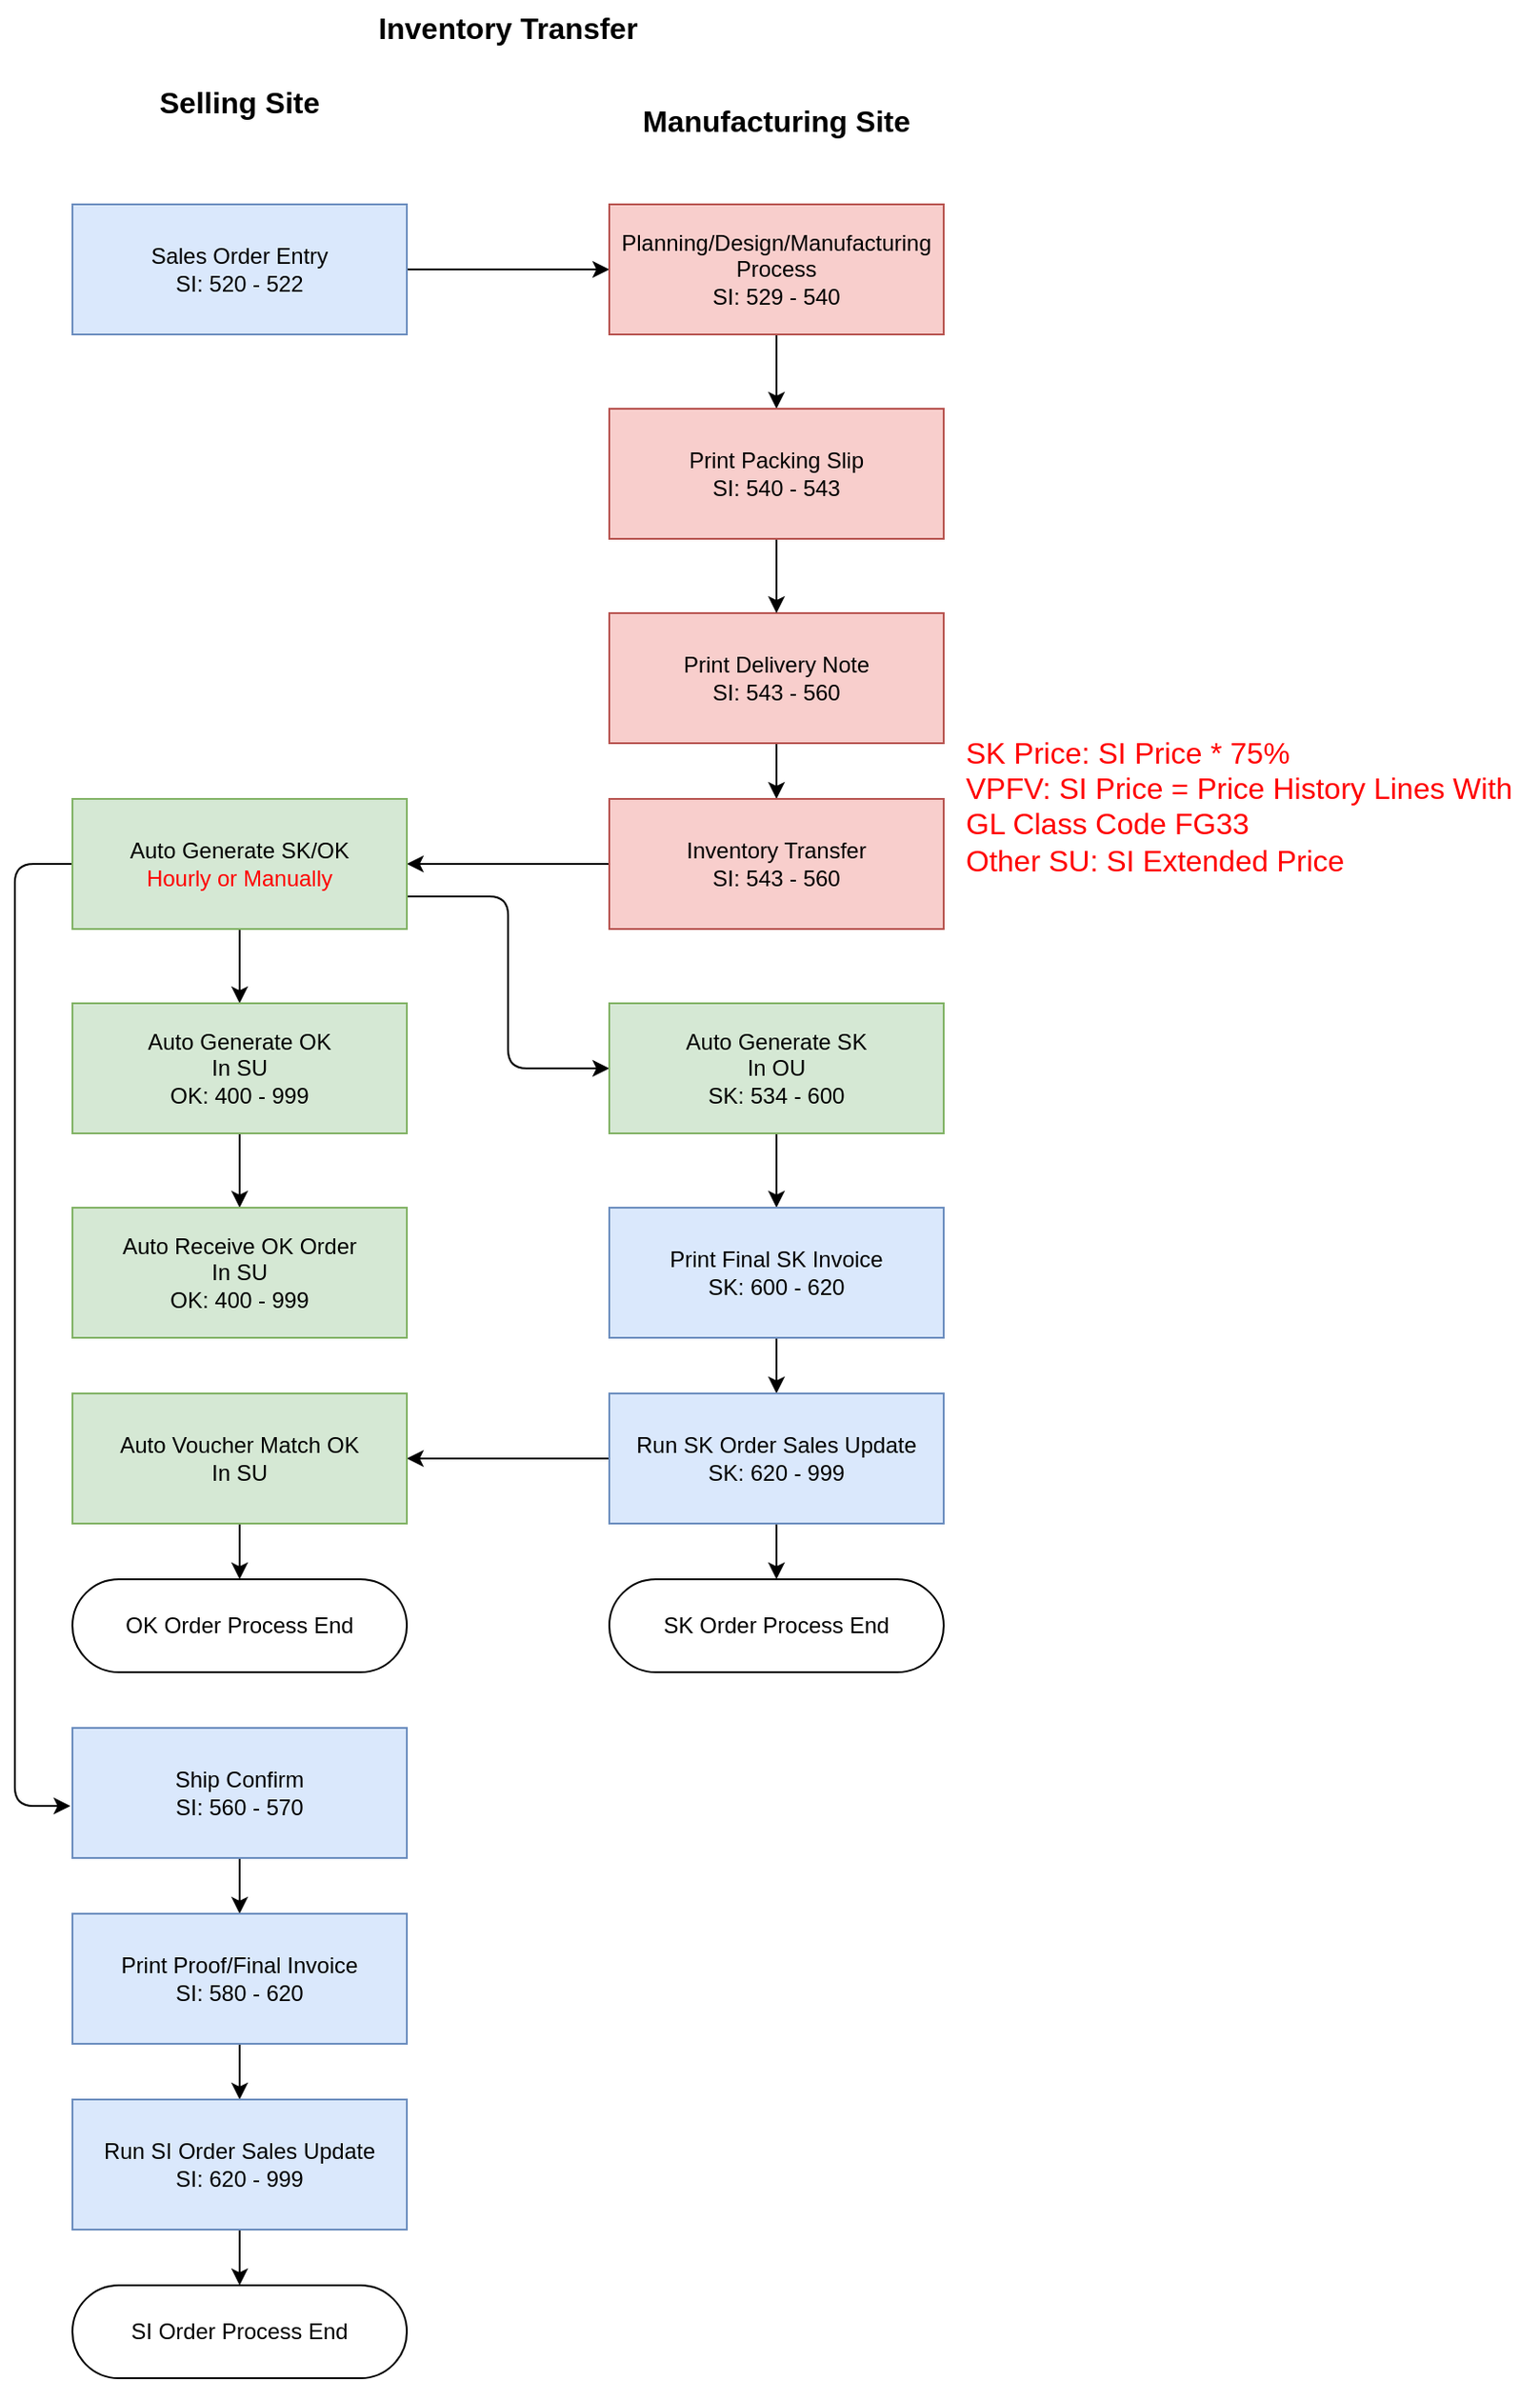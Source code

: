 <mxfile>
    <diagram id="NIP8vCB4eId5Prm6ArUl" name="Page-1">
        <mxGraphModel dx="788" dy="608" grid="1" gridSize="10" guides="1" tooltips="1" connect="1" arrows="1" fold="1" page="1" pageScale="1" pageWidth="827" pageHeight="1169" math="0" shadow="0">
            <root>
                <mxCell id="0"/>
                <mxCell id="1" parent="0"/>
                <mxCell id="4" value="" style="edgeStyle=none;html=1;" parent="1" source="2" target="3" edge="1">
                    <mxGeometry relative="1" as="geometry"/>
                </mxCell>
                <mxCell id="2" value="Sales Order Entry&lt;br&gt;SI: 520 - 522" style="rounded=0;whiteSpace=wrap;html=1;fillColor=#dae8fc;strokeColor=#6c8ebf;" parent="1" vertex="1">
                    <mxGeometry x="51" y="120" width="180" height="70" as="geometry"/>
                </mxCell>
                <mxCell id="53" value="" style="edgeStyle=orthogonalEdgeStyle;html=1;fontFamily=Helvetica;fontSize=16;fontColor=#FF0000;" edge="1" parent="1" source="3" target="52">
                    <mxGeometry relative="1" as="geometry"/>
                </mxCell>
                <mxCell id="3" value="Planning/Design/Manufacturing Process&lt;br&gt;SI: 529 - 540" style="rounded=0;whiteSpace=wrap;html=1;fillColor=#f8cecc;strokeColor=#b85450;" parent="1" vertex="1">
                    <mxGeometry x="340" y="120" width="180" height="70" as="geometry"/>
                </mxCell>
                <mxCell id="8" value="" style="edgeStyle=none;html=1;" edge="1" parent="1" source="5" target="7">
                    <mxGeometry relative="1" as="geometry"/>
                </mxCell>
                <mxCell id="5" value="Print Delivery Note&lt;br&gt;SI: 543 - 560" style="rounded=0;whiteSpace=wrap;html=1;fillColor=#f8cecc;strokeColor=#b85450;" parent="1" vertex="1">
                    <mxGeometry x="340" y="340" width="180" height="70" as="geometry"/>
                </mxCell>
                <mxCell id="10" value="" style="edgeStyle=none;html=1;" edge="1" parent="1" source="7" target="9">
                    <mxGeometry relative="1" as="geometry"/>
                </mxCell>
                <mxCell id="7" value="Inventory Transfer&lt;br&gt;SI: 543 - 560" style="rounded=0;whiteSpace=wrap;html=1;fillColor=#f8cecc;strokeColor=#b85450;" vertex="1" parent="1">
                    <mxGeometry x="340" y="440" width="180" height="70" as="geometry"/>
                </mxCell>
                <mxCell id="12" value="" style="edgeStyle=none;html=1;" edge="1" parent="1" source="9" target="11">
                    <mxGeometry relative="1" as="geometry"/>
                </mxCell>
                <mxCell id="37" style="edgeStyle=orthogonalEdgeStyle;html=1;exitX=0;exitY=0.5;exitDx=0;exitDy=0;fontFamily=Helvetica;fontSize=12;fontColor=default;entryX=-0.006;entryY=0.6;entryDx=0;entryDy=0;entryPerimeter=0;" edge="1" parent="1" source="9" target="35">
                    <mxGeometry relative="1" as="geometry">
                        <mxPoint x="-60" y="836" as="targetPoint"/>
                        <Array as="points">
                            <mxPoint x="20" y="475"/>
                            <mxPoint x="20" y="982"/>
                        </Array>
                    </mxGeometry>
                </mxCell>
                <mxCell id="47" style="edgeStyle=orthogonalEdgeStyle;html=1;entryX=0;entryY=0.5;entryDx=0;entryDy=0;fontFamily=Helvetica;fontSize=16;fontColor=#FF0000;exitX=1;exitY=0.75;exitDx=0;exitDy=0;" edge="1" parent="1" source="9" target="15">
                    <mxGeometry relative="1" as="geometry"/>
                </mxCell>
                <mxCell id="9" value="Auto&amp;nbsp;Generate SK/OK&lt;br&gt;&lt;font color=&quot;#ff0000&quot;&gt;Hourly or Manually&lt;/font&gt;" style="rounded=0;whiteSpace=wrap;html=1;fillColor=#d5e8d4;strokeColor=#82b366;" vertex="1" parent="1">
                    <mxGeometry x="51" y="440" width="180" height="70" as="geometry"/>
                </mxCell>
                <mxCell id="14" value="" style="edgeStyle=none;html=1;" edge="1" parent="1" source="11" target="13">
                    <mxGeometry relative="1" as="geometry"/>
                </mxCell>
                <mxCell id="11" value="Auto&amp;nbsp;Generate OK&lt;br&gt;In SU&lt;br&gt;OK: 400 - 999" style="rounded=0;whiteSpace=wrap;html=1;fillColor=#d5e8d4;strokeColor=#82b366;" vertex="1" parent="1">
                    <mxGeometry x="51" y="550" width="180" height="70" as="geometry"/>
                </mxCell>
                <mxCell id="13" value="Auto Receive OK Order&lt;br&gt;In SU&lt;br&gt;OK: 400 - 999" style="rounded=0;whiteSpace=wrap;html=1;fillColor=#d5e8d4;strokeColor=#82b366;" vertex="1" parent="1">
                    <mxGeometry x="51" y="660" width="180" height="70" as="geometry"/>
                </mxCell>
                <mxCell id="18" value="" style="edgeStyle=none;html=1;" edge="1" parent="1" source="15" target="17">
                    <mxGeometry relative="1" as="geometry"/>
                </mxCell>
                <mxCell id="15" value="Auto&amp;nbsp;Generate SK&lt;br&gt;In OU&lt;br&gt;SK: 534 - 600" style="rounded=0;whiteSpace=wrap;html=1;fillColor=#d5e8d4;strokeColor=#82b366;" vertex="1" parent="1">
                    <mxGeometry x="340" y="550" width="180" height="70" as="geometry"/>
                </mxCell>
                <mxCell id="20" value="" style="edgeStyle=none;html=1;" edge="1" parent="1" source="17" target="19">
                    <mxGeometry relative="1" as="geometry"/>
                </mxCell>
                <mxCell id="17" value="Print Final SK Invoice&lt;br&gt;SK: 600 - 620" style="rounded=0;whiteSpace=wrap;html=1;fillColor=#dae8fc;strokeColor=#6c8ebf;" vertex="1" parent="1">
                    <mxGeometry x="340" y="660" width="180" height="70" as="geometry"/>
                </mxCell>
                <mxCell id="22" value="" style="edgeStyle=none;html=1;" edge="1" parent="1" source="19" target="21">
                    <mxGeometry relative="1" as="geometry"/>
                </mxCell>
                <mxCell id="34" value="" style="edgeStyle=none;html=1;fontFamily=Helvetica;fontSize=12;fontColor=default;" edge="1" parent="1" source="19" target="33">
                    <mxGeometry relative="1" as="geometry"/>
                </mxCell>
                <mxCell id="19" value="Run SK&amp;nbsp;Order Sales Update&lt;br&gt;SK: 620 - 999" style="rounded=0;whiteSpace=wrap;html=1;fillColor=#dae8fc;strokeColor=#6c8ebf;" vertex="1" parent="1">
                    <mxGeometry x="340" y="760" width="180" height="70" as="geometry"/>
                </mxCell>
                <mxCell id="29" value="" style="edgeStyle=none;html=1;" edge="1" parent="1" source="21" target="28">
                    <mxGeometry relative="1" as="geometry"/>
                </mxCell>
                <mxCell id="21" value="Auto Voucher Match OK&lt;br&gt;In&amp;nbsp;SU" style="rounded=0;whiteSpace=wrap;html=1;fillColor=#d5e8d4;strokeColor=#82b366;" vertex="1" parent="1">
                    <mxGeometry x="51" y="760" width="180" height="70" as="geometry"/>
                </mxCell>
                <mxCell id="28" value="OK Order Process End" style="rounded=1;whiteSpace=wrap;html=1;arcSize=50;" vertex="1" parent="1">
                    <mxGeometry x="51" y="860" width="180" height="50" as="geometry"/>
                </mxCell>
                <mxCell id="33" value="SK Order Process End" style="rounded=1;whiteSpace=wrap;html=1;arcSize=50;" vertex="1" parent="1">
                    <mxGeometry x="340" y="860" width="180" height="50" as="geometry"/>
                </mxCell>
                <mxCell id="39" value="" style="edgeStyle=orthogonalEdgeStyle;html=1;fontFamily=Helvetica;fontSize=12;fontColor=default;" edge="1" parent="1" source="35" target="38">
                    <mxGeometry relative="1" as="geometry"/>
                </mxCell>
                <mxCell id="35" value="Ship Confirm&lt;br&gt;SI: 560 - 570" style="rounded=0;whiteSpace=wrap;html=1;fillColor=#dae8fc;strokeColor=#6c8ebf;" vertex="1" parent="1">
                    <mxGeometry x="51" y="940" width="180" height="70" as="geometry"/>
                </mxCell>
                <mxCell id="41" value="" style="edgeStyle=orthogonalEdgeStyle;html=1;fontFamily=Helvetica;fontSize=12;fontColor=default;" edge="1" parent="1" source="38" target="40">
                    <mxGeometry relative="1" as="geometry"/>
                </mxCell>
                <mxCell id="38" value="Print Proof/Final Invoice&lt;br&gt;SI: 580 - 620" style="rounded=0;whiteSpace=wrap;html=1;fillColor=#dae8fc;strokeColor=#6c8ebf;" vertex="1" parent="1">
                    <mxGeometry x="51" y="1040" width="180" height="70" as="geometry"/>
                </mxCell>
                <mxCell id="43" value="" style="edgeStyle=orthogonalEdgeStyle;html=1;fontFamily=Helvetica;fontSize=12;fontColor=default;" edge="1" parent="1" source="40" target="42">
                    <mxGeometry relative="1" as="geometry"/>
                </mxCell>
                <mxCell id="40" value="Run SI Order Sales Update&lt;br&gt;SI: 620 - 999" style="rounded=0;whiteSpace=wrap;html=1;fillColor=#dae8fc;strokeColor=#6c8ebf;" vertex="1" parent="1">
                    <mxGeometry x="51" y="1140" width="180" height="70" as="geometry"/>
                </mxCell>
                <mxCell id="42" value="SI Order Process End" style="rounded=1;whiteSpace=wrap;html=1;arcSize=50;" vertex="1" parent="1">
                    <mxGeometry x="51" y="1240" width="180" height="50" as="geometry"/>
                </mxCell>
                <mxCell id="44" value="&lt;font style=&quot;font-size: 16px&quot;&gt;&lt;b&gt;Selling Site&lt;/b&gt;&lt;/font&gt;" style="text;html=1;strokeColor=none;fillColor=none;align=center;verticalAlign=middle;whiteSpace=wrap;rounded=0;fontFamily=Helvetica;fontSize=12;fontColor=default;" vertex="1" parent="1">
                    <mxGeometry x="81" y="50" width="120" height="30" as="geometry"/>
                </mxCell>
                <mxCell id="45" value="&lt;font style=&quot;font-size: 16px&quot;&gt;&lt;b&gt;Manufacturing Site&lt;/b&gt;&lt;/font&gt;" style="text;html=1;strokeColor=none;fillColor=none;align=center;verticalAlign=middle;whiteSpace=wrap;rounded=0;fontFamily=Helvetica;fontSize=12;fontColor=default;" vertex="1" parent="1">
                    <mxGeometry x="340" y="60" width="180" height="30" as="geometry"/>
                </mxCell>
                <mxCell id="46" value="SK Price: SI Price * 75%&lt;br&gt;VPFV: SI Price = Price History Lines With GL Class Code FG33&lt;br&gt;Other SU: SI Extended Price" style="text;html=1;strokeColor=none;fillColor=none;align=left;verticalAlign=top;whiteSpace=wrap;rounded=0;fontFamily=Helvetica;fontSize=16;fontColor=#FF0000;" vertex="1" parent="1">
                    <mxGeometry x="530" y="399" width="310" height="84" as="geometry"/>
                </mxCell>
                <mxCell id="54" value="" style="edgeStyle=orthogonalEdgeStyle;html=1;fontFamily=Helvetica;fontSize=16;fontColor=#FF0000;" edge="1" parent="1" source="52" target="5">
                    <mxGeometry relative="1" as="geometry"/>
                </mxCell>
                <mxCell id="52" value="Print Packing Slip&lt;br&gt;SI: 540 - 543" style="rounded=0;whiteSpace=wrap;html=1;fillColor=#f8cecc;strokeColor=#b85450;" vertex="1" parent="1">
                    <mxGeometry x="340" y="230" width="180" height="70" as="geometry"/>
                </mxCell>
                <mxCell id="55" value="&lt;font style=&quot;font-size: 16px&quot;&gt;&lt;b&gt;Inventory Transfer&lt;/b&gt;&lt;/font&gt;" style="text;html=1;strokeColor=none;fillColor=none;align=center;verticalAlign=middle;whiteSpace=wrap;rounded=0;fontFamily=Helvetica;fontSize=12;fontColor=default;" vertex="1" parent="1">
                    <mxGeometry x="51" y="10" width="469" height="30" as="geometry"/>
                </mxCell>
            </root>
        </mxGraphModel>
    </diagram>
</mxfile>